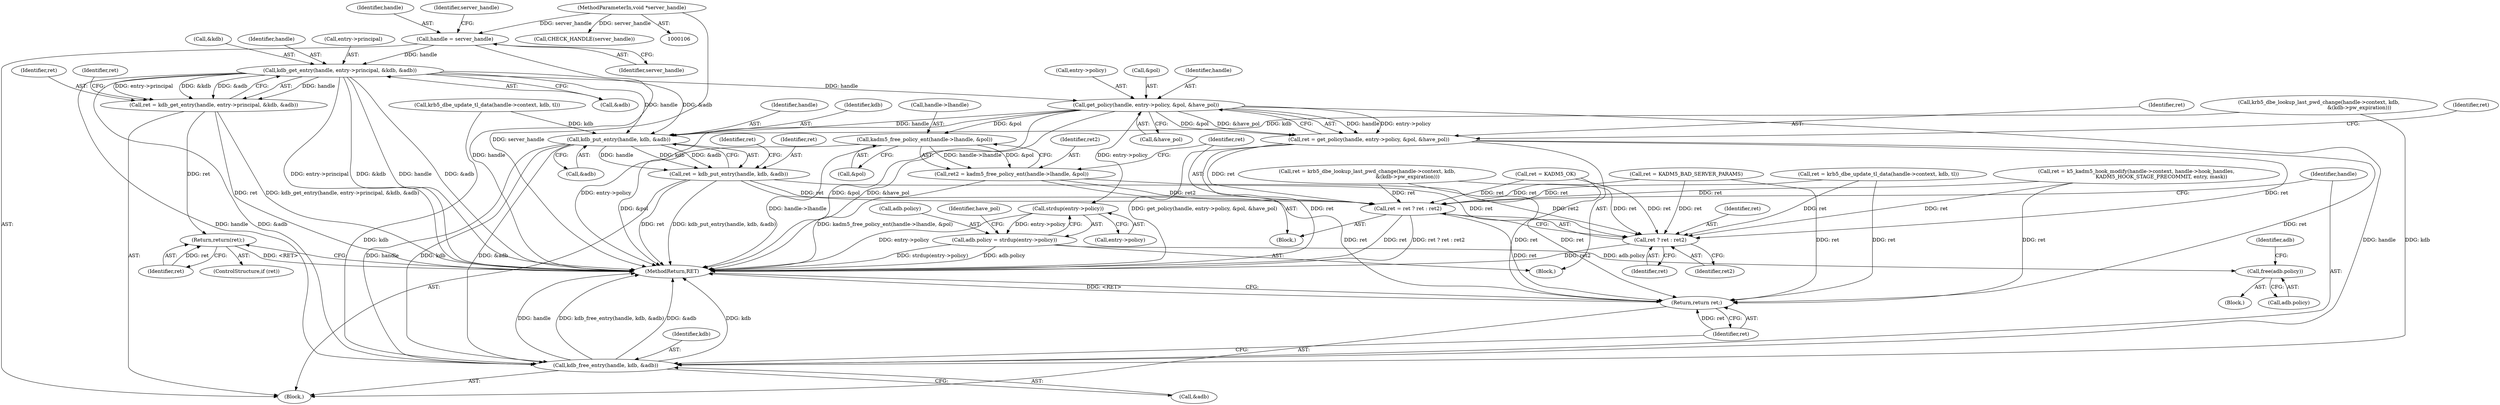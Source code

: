 digraph "0_krb5_b863de7fbf080b15e347a736fdda0a82d42f4f6b_0@pointer" {
"1000222" [label="(Call,kdb_get_entry(handle, entry->principal, &kdb, &adb))"];
"1000123" [label="(Call,handle = server_handle)"];
"1000107" [label="(MethodParameterIn,void *server_handle)"];
"1000220" [label="(Call,ret = kdb_get_entry(handle, entry->principal, &kdb, &adb))"];
"1000233" [label="(Return,return(ret);)"];
"1000242" [label="(Call,get_policy(handle, entry->policy, &pol, &have_pol))"];
"1000240" [label="(Call,ret = get_policy(handle, entry->policy, &pol, &have_pol))"];
"1000532" [label="(Call,ret = ret ? ret : ret2)"];
"1000543" [label="(Return,return ret;)"];
"1000534" [label="(Call,ret ? ret : ret2)"];
"1000271" [label="(Call,strdup(entry->policy))"];
"1000267" [label="(Call,adb.policy = strdup(entry->policy))"];
"1000322" [label="(Call,free(adb.policy))"];
"1000497" [label="(Call,kdb_put_entry(handle, kdb, &adb))"];
"1000495" [label="(Call,ret = kdb_put_entry(handle, kdb, &adb))"];
"1000538" [label="(Call,kdb_free_entry(handle, kdb, &adb))"];
"1000526" [label="(Call,kadm5_free_policy_ent(handle->lhandle, &pol))"];
"1000524" [label="(Call,ret2 = kadm5_free_policy_ent(handle->lhandle, &pol))"];
"1000268" [label="(Call,adb.policy)"];
"1000249" [label="(Call,&have_pol)"];
"1000123" [label="(Call,handle = server_handle)"];
"1000540" [label="(Identifier,kdb)"];
"1000283" [label="(Call,ret = krb5_dbe_lookup_last_pwd_change(handle->context, kdb,\n                                                  &(kdb->pw_expiration)))"];
"1000530" [label="(Call,&pol)"];
"1000242" [label="(Call,get_policy(handle, entry->policy, &pol, &have_pol))"];
"1000539" [label="(Identifier,handle)"];
"1000503" [label="(Identifier,ret)"];
"1000495" [label="(Call,ret = kdb_put_entry(handle, kdb, &adb))"];
"1000241" [label="(Identifier,ret)"];
"1000232" [label="(Identifier,ret)"];
"1000240" [label="(Call,ret = get_policy(handle, entry->policy, &pol, &have_pol))"];
"1000322" [label="(Call,free(adb.policy))"];
"1000524" [label="(Call,ret2 = kadm5_free_policy_ent(handle->lhandle, &pol))"];
"1000224" [label="(Call,entry->principal)"];
"1000285" [label="(Call,krb5_dbe_lookup_last_pwd_change(handle->context, kdb,\n                                                  &(kdb->pw_expiration)))"];
"1000222" [label="(Call,kdb_get_entry(handle, entry->principal, &kdb, &adb))"];
"1000543" [label="(Return,return ret;)"];
"1000233" [label="(Return,return(ret);)"];
"1000526" [label="(Call,kadm5_free_policy_ent(handle->lhandle, &pol))"];
"1000221" [label="(Identifier,ret)"];
"1000234" [label="(Identifier,ret)"];
"1000444" [label="(Call,krb5_dbe_update_tl_data(handle->context, kdb, tl))"];
"1000244" [label="(Call,entry->policy)"];
"1000498" [label="(Identifier,handle)"];
"1000247" [label="(Call,&pol)"];
"1000271" [label="(Call,strdup(entry->policy))"];
"1000525" [label="(Identifier,ret2)"];
"1000124" [label="(Identifier,handle)"];
"1000126" [label="(Call,CHECK_HANDLE(server_handle))"];
"1000243" [label="(Identifier,handle)"];
"1000497" [label="(Call,kdb_put_entry(handle, kdb, &adb))"];
"1000127" [label="(Identifier,server_handle)"];
"1000321" [label="(Block,)"];
"1000480" [label="(Call,ret = k5_kadm5_hook_modify(handle->context, handle->hook_handles,\n                               KADM5_HOOK_STAGE_PRECOMMIT, entry, mask))"];
"1000125" [label="(Identifier,server_handle)"];
"1000536" [label="(Identifier,ret)"];
"1000537" [label="(Identifier,ret2)"];
"1000252" [label="(Identifier,ret)"];
"1000535" [label="(Identifier,ret)"];
"1000227" [label="(Call,&kdb)"];
"1000229" [label="(Call,&adb)"];
"1000220" [label="(Call,ret = kdb_get_entry(handle, entry->principal, &kdb, &adb))"];
"1000223" [label="(Identifier,handle)"];
"1000533" [label="(Identifier,ret)"];
"1000517" [label="(Call,ret = KADM5_OK)"];
"1000276" [label="(Identifier,have_pol)"];
"1000527" [label="(Call,handle->lhandle)"];
"1000544" [label="(Identifier,ret)"];
"1000267" [label="(Call,adb.policy = strdup(entry->policy))"];
"1000328" [label="(Identifier,adb)"];
"1000500" [label="(Call,&adb)"];
"1000466" [label="(Call,ret = KADM5_BAD_SERVER_PARAMS)"];
"1000442" [label="(Call,ret = krb5_dbe_update_tl_data(handle->context, kdb, tl))"];
"1000231" [label="(ControlStructure,if (ret))"];
"1000538" [label="(Call,kdb_free_entry(handle, kdb, &adb))"];
"1000496" [label="(Identifier,ret)"];
"1000323" [label="(Call,adb.policy)"];
"1000545" [label="(MethodReturn,RET)"];
"1000239" [label="(Block,)"];
"1000110" [label="(Block,)"];
"1000272" [label="(Call,entry->policy)"];
"1000107" [label="(MethodParameterIn,void *server_handle)"];
"1000532" [label="(Call,ret = ret ? ret : ret2)"];
"1000523" [label="(Block,)"];
"1000541" [label="(Call,&adb)"];
"1000499" [label="(Identifier,kdb)"];
"1000534" [label="(Call,ret ? ret : ret2)"];
"1000222" -> "1000220"  [label="AST: "];
"1000222" -> "1000229"  [label="CFG: "];
"1000223" -> "1000222"  [label="AST: "];
"1000224" -> "1000222"  [label="AST: "];
"1000227" -> "1000222"  [label="AST: "];
"1000229" -> "1000222"  [label="AST: "];
"1000220" -> "1000222"  [label="CFG: "];
"1000222" -> "1000545"  [label="DDG: &kdb"];
"1000222" -> "1000545"  [label="DDG: handle"];
"1000222" -> "1000545"  [label="DDG: &adb"];
"1000222" -> "1000545"  [label="DDG: entry->principal"];
"1000222" -> "1000220"  [label="DDG: handle"];
"1000222" -> "1000220"  [label="DDG: entry->principal"];
"1000222" -> "1000220"  [label="DDG: &kdb"];
"1000222" -> "1000220"  [label="DDG: &adb"];
"1000123" -> "1000222"  [label="DDG: handle"];
"1000222" -> "1000242"  [label="DDG: handle"];
"1000222" -> "1000497"  [label="DDG: handle"];
"1000222" -> "1000497"  [label="DDG: &adb"];
"1000222" -> "1000538"  [label="DDG: handle"];
"1000222" -> "1000538"  [label="DDG: &adb"];
"1000123" -> "1000110"  [label="AST: "];
"1000123" -> "1000125"  [label="CFG: "];
"1000124" -> "1000123"  [label="AST: "];
"1000125" -> "1000123"  [label="AST: "];
"1000127" -> "1000123"  [label="CFG: "];
"1000123" -> "1000545"  [label="DDG: handle"];
"1000107" -> "1000123"  [label="DDG: server_handle"];
"1000107" -> "1000106"  [label="AST: "];
"1000107" -> "1000545"  [label="DDG: server_handle"];
"1000107" -> "1000126"  [label="DDG: server_handle"];
"1000220" -> "1000110"  [label="AST: "];
"1000221" -> "1000220"  [label="AST: "];
"1000232" -> "1000220"  [label="CFG: "];
"1000220" -> "1000545"  [label="DDG: ret"];
"1000220" -> "1000545"  [label="DDG: kdb_get_entry(handle, entry->principal, &kdb, &adb)"];
"1000220" -> "1000233"  [label="DDG: ret"];
"1000233" -> "1000231"  [label="AST: "];
"1000233" -> "1000234"  [label="CFG: "];
"1000234" -> "1000233"  [label="AST: "];
"1000545" -> "1000233"  [label="CFG: "];
"1000233" -> "1000545"  [label="DDG: <RET>"];
"1000234" -> "1000233"  [label="DDG: ret"];
"1000242" -> "1000240"  [label="AST: "];
"1000242" -> "1000249"  [label="CFG: "];
"1000243" -> "1000242"  [label="AST: "];
"1000244" -> "1000242"  [label="AST: "];
"1000247" -> "1000242"  [label="AST: "];
"1000249" -> "1000242"  [label="AST: "];
"1000240" -> "1000242"  [label="CFG: "];
"1000242" -> "1000545"  [label="DDG: entry->policy"];
"1000242" -> "1000545"  [label="DDG: &pol"];
"1000242" -> "1000545"  [label="DDG: &have_pol"];
"1000242" -> "1000240"  [label="DDG: handle"];
"1000242" -> "1000240"  [label="DDG: entry->policy"];
"1000242" -> "1000240"  [label="DDG: &pol"];
"1000242" -> "1000240"  [label="DDG: &have_pol"];
"1000242" -> "1000271"  [label="DDG: entry->policy"];
"1000242" -> "1000497"  [label="DDG: handle"];
"1000242" -> "1000526"  [label="DDG: &pol"];
"1000242" -> "1000538"  [label="DDG: handle"];
"1000240" -> "1000239"  [label="AST: "];
"1000241" -> "1000240"  [label="AST: "];
"1000252" -> "1000240"  [label="CFG: "];
"1000240" -> "1000545"  [label="DDG: get_policy(handle, entry->policy, &pol, &have_pol)"];
"1000240" -> "1000545"  [label="DDG: ret"];
"1000240" -> "1000532"  [label="DDG: ret"];
"1000240" -> "1000534"  [label="DDG: ret"];
"1000240" -> "1000543"  [label="DDG: ret"];
"1000532" -> "1000523"  [label="AST: "];
"1000532" -> "1000534"  [label="CFG: "];
"1000533" -> "1000532"  [label="AST: "];
"1000534" -> "1000532"  [label="AST: "];
"1000539" -> "1000532"  [label="CFG: "];
"1000532" -> "1000545"  [label="DDG: ret"];
"1000532" -> "1000545"  [label="DDG: ret ? ret : ret2"];
"1000495" -> "1000532"  [label="DDG: ret"];
"1000466" -> "1000532"  [label="DDG: ret"];
"1000517" -> "1000532"  [label="DDG: ret"];
"1000480" -> "1000532"  [label="DDG: ret"];
"1000283" -> "1000532"  [label="DDG: ret"];
"1000442" -> "1000532"  [label="DDG: ret"];
"1000524" -> "1000532"  [label="DDG: ret2"];
"1000532" -> "1000543"  [label="DDG: ret"];
"1000543" -> "1000110"  [label="AST: "];
"1000543" -> "1000544"  [label="CFG: "];
"1000544" -> "1000543"  [label="AST: "];
"1000545" -> "1000543"  [label="CFG: "];
"1000543" -> "1000545"  [label="DDG: <RET>"];
"1000544" -> "1000543"  [label="DDG: ret"];
"1000495" -> "1000543"  [label="DDG: ret"];
"1000466" -> "1000543"  [label="DDG: ret"];
"1000517" -> "1000543"  [label="DDG: ret"];
"1000480" -> "1000543"  [label="DDG: ret"];
"1000283" -> "1000543"  [label="DDG: ret"];
"1000442" -> "1000543"  [label="DDG: ret"];
"1000534" -> "1000536"  [label="CFG: "];
"1000534" -> "1000537"  [label="CFG: "];
"1000535" -> "1000534"  [label="AST: "];
"1000536" -> "1000534"  [label="AST: "];
"1000537" -> "1000534"  [label="AST: "];
"1000534" -> "1000545"  [label="DDG: ret2"];
"1000495" -> "1000534"  [label="DDG: ret"];
"1000466" -> "1000534"  [label="DDG: ret"];
"1000517" -> "1000534"  [label="DDG: ret"];
"1000480" -> "1000534"  [label="DDG: ret"];
"1000283" -> "1000534"  [label="DDG: ret"];
"1000442" -> "1000534"  [label="DDG: ret"];
"1000524" -> "1000534"  [label="DDG: ret2"];
"1000271" -> "1000267"  [label="AST: "];
"1000271" -> "1000272"  [label="CFG: "];
"1000272" -> "1000271"  [label="AST: "];
"1000267" -> "1000271"  [label="CFG: "];
"1000271" -> "1000545"  [label="DDG: entry->policy"];
"1000271" -> "1000267"  [label="DDG: entry->policy"];
"1000267" -> "1000239"  [label="AST: "];
"1000268" -> "1000267"  [label="AST: "];
"1000276" -> "1000267"  [label="CFG: "];
"1000267" -> "1000545"  [label="DDG: adb.policy"];
"1000267" -> "1000545"  [label="DDG: strdup(entry->policy)"];
"1000267" -> "1000322"  [label="DDG: adb.policy"];
"1000322" -> "1000321"  [label="AST: "];
"1000322" -> "1000323"  [label="CFG: "];
"1000323" -> "1000322"  [label="AST: "];
"1000328" -> "1000322"  [label="CFG: "];
"1000497" -> "1000495"  [label="AST: "];
"1000497" -> "1000500"  [label="CFG: "];
"1000498" -> "1000497"  [label="AST: "];
"1000499" -> "1000497"  [label="AST: "];
"1000500" -> "1000497"  [label="AST: "];
"1000495" -> "1000497"  [label="CFG: "];
"1000497" -> "1000495"  [label="DDG: handle"];
"1000497" -> "1000495"  [label="DDG: kdb"];
"1000497" -> "1000495"  [label="DDG: &adb"];
"1000285" -> "1000497"  [label="DDG: kdb"];
"1000444" -> "1000497"  [label="DDG: kdb"];
"1000497" -> "1000538"  [label="DDG: handle"];
"1000497" -> "1000538"  [label="DDG: kdb"];
"1000497" -> "1000538"  [label="DDG: &adb"];
"1000495" -> "1000110"  [label="AST: "];
"1000496" -> "1000495"  [label="AST: "];
"1000503" -> "1000495"  [label="CFG: "];
"1000495" -> "1000545"  [label="DDG: ret"];
"1000495" -> "1000545"  [label="DDG: kdb_put_entry(handle, kdb, &adb)"];
"1000538" -> "1000110"  [label="AST: "];
"1000538" -> "1000541"  [label="CFG: "];
"1000539" -> "1000538"  [label="AST: "];
"1000540" -> "1000538"  [label="AST: "];
"1000541" -> "1000538"  [label="AST: "];
"1000544" -> "1000538"  [label="CFG: "];
"1000538" -> "1000545"  [label="DDG: kdb"];
"1000538" -> "1000545"  [label="DDG: handle"];
"1000538" -> "1000545"  [label="DDG: kdb_free_entry(handle, kdb, &adb)"];
"1000538" -> "1000545"  [label="DDG: &adb"];
"1000285" -> "1000538"  [label="DDG: kdb"];
"1000444" -> "1000538"  [label="DDG: kdb"];
"1000526" -> "1000524"  [label="AST: "];
"1000526" -> "1000530"  [label="CFG: "];
"1000527" -> "1000526"  [label="AST: "];
"1000530" -> "1000526"  [label="AST: "];
"1000524" -> "1000526"  [label="CFG: "];
"1000526" -> "1000545"  [label="DDG: &pol"];
"1000526" -> "1000545"  [label="DDG: handle->lhandle"];
"1000526" -> "1000524"  [label="DDG: handle->lhandle"];
"1000526" -> "1000524"  [label="DDG: &pol"];
"1000524" -> "1000523"  [label="AST: "];
"1000525" -> "1000524"  [label="AST: "];
"1000533" -> "1000524"  [label="CFG: "];
"1000524" -> "1000545"  [label="DDG: kadm5_free_policy_ent(handle->lhandle, &pol)"];
}

